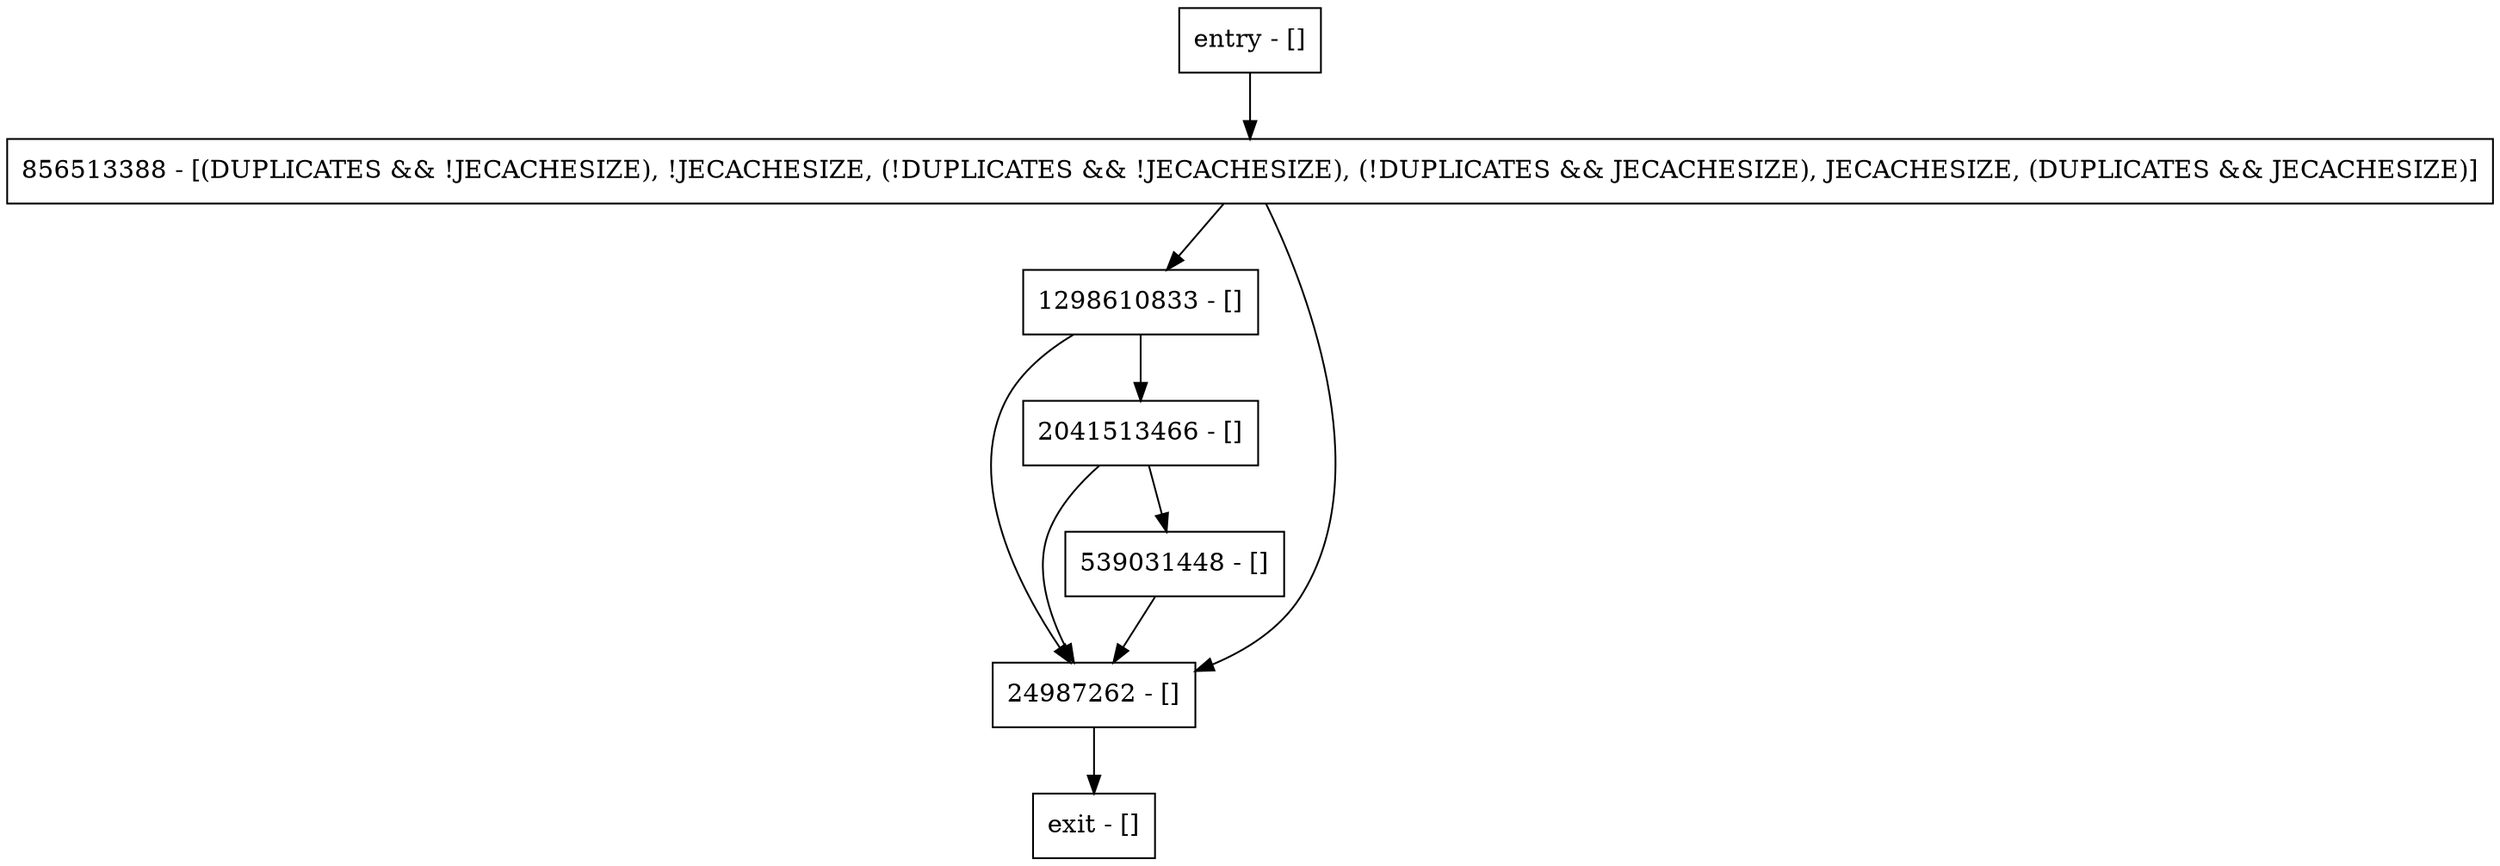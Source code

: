 digraph checkUpdatesAllowed {
node [shape=record];
entry [label="entry - []"];
exit [label="exit - []"];
856513388 [label="856513388 - [(DUPLICATES && !JECACHESIZE), !JECACHESIZE, (!DUPLICATES && !JECACHESIZE), (!DUPLICATES && JECACHESIZE), JECACHESIZE, (DUPLICATES && JECACHESIZE)]"];
1298610833 [label="1298610833 - []"];
24987262 [label="24987262 - []"];
539031448 [label="539031448 - []"];
2041513466 [label="2041513466 - []"];
entry;
exit;
entry -> 856513388;
856513388 -> 1298610833;
856513388 -> 24987262;
1298610833 -> 24987262;
1298610833 -> 2041513466;
24987262 -> exit;
539031448 -> 24987262;
2041513466 -> 24987262;
2041513466 -> 539031448;
}
